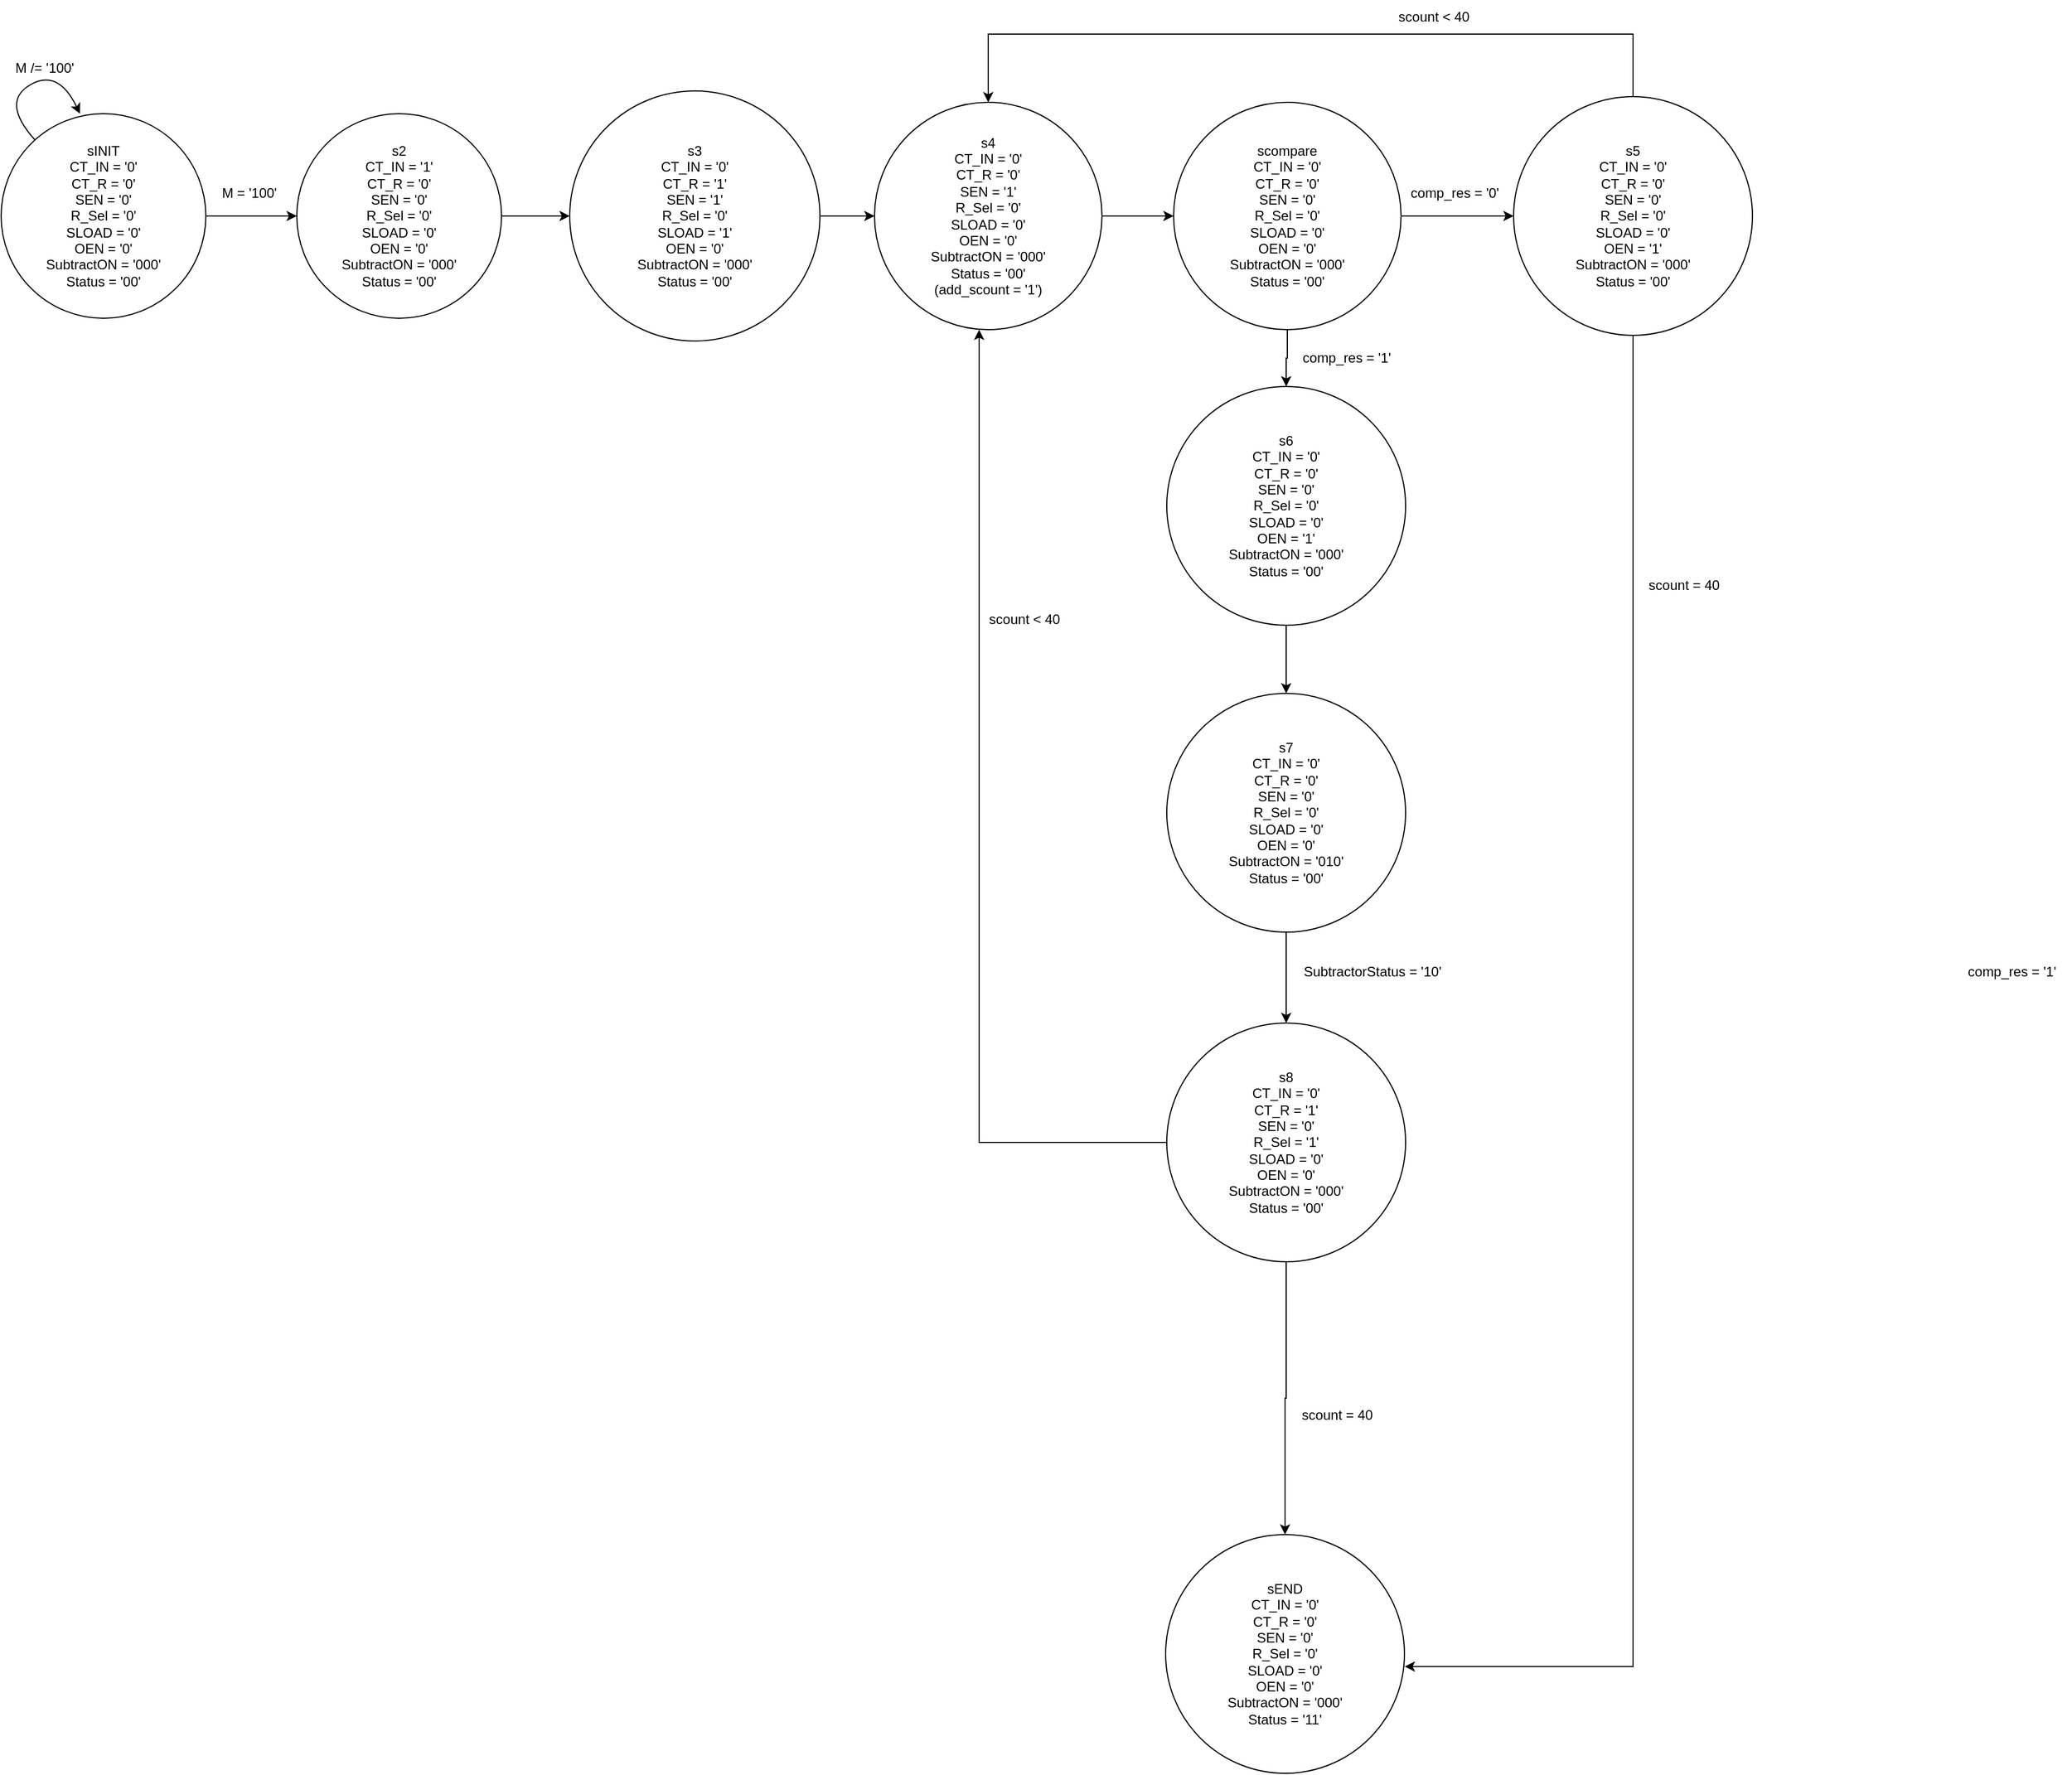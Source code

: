 <mxfile version="22.1.4" type="device">
  <diagram name="Page-1" id="f5dKQLR_bz7vE2UWDdFh">
    <mxGraphModel dx="513" dy="561" grid="1" gridSize="10" guides="1" tooltips="1" connect="1" arrows="1" fold="1" page="1" pageScale="1" pageWidth="1200" pageHeight="800" math="0" shadow="0">
      <root>
        <mxCell id="0" />
        <mxCell id="1" parent="0" />
        <mxCell id="B0YB7paEz-kD8qSPUgYX-9" value="" style="edgeStyle=orthogonalEdgeStyle;rounded=0;orthogonalLoop=1;jettySize=auto;html=1;" parent="1" source="B0YB7paEz-kD8qSPUgYX-1" target="B0YB7paEz-kD8qSPUgYX-6" edge="1">
          <mxGeometry relative="1" as="geometry" />
        </mxCell>
        <mxCell id="B0YB7paEz-kD8qSPUgYX-1" value="sINIT&lt;br&gt;CT_IN = &#39;0&#39;&lt;br&gt;CT_R = &#39;0&#39;&lt;br&gt;SEN = &#39;0&#39;&lt;br&gt;R_Sel = &#39;0&#39;&lt;br&gt;SLOAD = &#39;0&#39;&lt;br&gt;OEN = &#39;0&#39;&lt;br&gt;SubtractON = &#39;000&#39;&lt;br&gt;Status = &#39;00&#39;" style="ellipse;whiteSpace=wrap;html=1;aspect=fixed;" parent="1" vertex="1">
          <mxGeometry x="310" y="180" width="180" height="180" as="geometry" />
        </mxCell>
        <mxCell id="B0YB7paEz-kD8qSPUgYX-2" value="" style="curved=1;endArrow=classic;html=1;rounded=0;entryX=0.385;entryY=0;entryDx=0;entryDy=0;entryPerimeter=0;" parent="1" source="B0YB7paEz-kD8qSPUgYX-1" target="B0YB7paEz-kD8qSPUgYX-1" edge="1">
          <mxGeometry width="50" height="50" relative="1" as="geometry">
            <mxPoint x="500" y="340" as="sourcePoint" />
            <mxPoint x="550" y="290" as="targetPoint" />
            <Array as="points">
              <mxPoint x="310" y="170" />
              <mxPoint x="360" y="140" />
            </Array>
          </mxGeometry>
        </mxCell>
        <mxCell id="B0YB7paEz-kD8qSPUgYX-3" value="M /= &#39;100&#39;&amp;nbsp;" style="text;html=1;strokeColor=none;fillColor=none;align=center;verticalAlign=middle;whiteSpace=wrap;rounded=0;" parent="1" vertex="1">
          <mxGeometry x="320" y="120" width="60" height="40" as="geometry" />
        </mxCell>
        <mxCell id="B0YB7paEz-kD8qSPUgYX-36" value="" style="edgeStyle=orthogonalEdgeStyle;rounded=0;orthogonalLoop=1;jettySize=auto;html=1;" parent="1" source="B0YB7paEz-kD8qSPUgYX-6" target="B0YB7paEz-kD8qSPUgYX-11" edge="1">
          <mxGeometry relative="1" as="geometry" />
        </mxCell>
        <mxCell id="B0YB7paEz-kD8qSPUgYX-6" value="s2&lt;br&gt;CT_IN = &#39;1&#39;&lt;br style=&quot;border-color: var(--border-color);&quot;&gt;CT_R = &#39;0&#39;&lt;br style=&quot;border-color: var(--border-color);&quot;&gt;SEN = &#39;0&#39;&lt;br style=&quot;border-color: var(--border-color);&quot;&gt;R_Sel = &#39;0&#39;&lt;br style=&quot;border-color: var(--border-color);&quot;&gt;SLOAD = &#39;0&#39;&lt;br style=&quot;border-color: var(--border-color);&quot;&gt;OEN = &#39;0&#39;&lt;br style=&quot;border-color: var(--border-color);&quot;&gt;SubtractON = &#39;000&#39;&lt;br&gt;Status = &#39;00&#39;" style="ellipse;whiteSpace=wrap;html=1;aspect=fixed;" parent="1" vertex="1">
          <mxGeometry x="570" y="180" width="180" height="180" as="geometry" />
        </mxCell>
        <mxCell id="B0YB7paEz-kD8qSPUgYX-8" value="M = &#39;100&#39;&amp;nbsp;" style="text;html=1;strokeColor=none;fillColor=none;align=center;verticalAlign=middle;whiteSpace=wrap;rounded=0;" parent="1" vertex="1">
          <mxGeometry x="500" y="230" width="60" height="40" as="geometry" />
        </mxCell>
        <mxCell id="B0YB7paEz-kD8qSPUgYX-16" value="" style="edgeStyle=orthogonalEdgeStyle;rounded=0;orthogonalLoop=1;jettySize=auto;html=1;entryX=0;entryY=0.5;entryDx=0;entryDy=0;" parent="1" source="B0YB7paEz-kD8qSPUgYX-11" target="B0YB7paEz-kD8qSPUgYX-19" edge="1">
          <mxGeometry relative="1" as="geometry">
            <mxPoint x="1090" y="270" as="targetPoint" />
          </mxGeometry>
        </mxCell>
        <mxCell id="B0YB7paEz-kD8qSPUgYX-11" value="s3&lt;br style=&quot;border-color: var(--border-color);&quot;&gt;CT_IN = &#39;0&#39;&lt;br style=&quot;border-color: var(--border-color);&quot;&gt;CT_R = &#39;1&#39;&lt;br style=&quot;border-color: var(--border-color);&quot;&gt;SEN = &#39;1&#39;&lt;br style=&quot;border-color: var(--border-color);&quot;&gt;R_Sel = &#39;0&#39;&lt;br style=&quot;border-color: var(--border-color);&quot;&gt;SLOAD = &#39;1&#39;&lt;br style=&quot;border-color: var(--border-color);&quot;&gt;OEN = &#39;0&#39;&lt;br style=&quot;border-color: var(--border-color);&quot;&gt;SubtractON = &#39;000&#39;&lt;br&gt;Status = &#39;00&#39;" style="ellipse;whiteSpace=wrap;html=1;aspect=fixed;" parent="1" vertex="1">
          <mxGeometry x="810" y="160" width="220" height="220" as="geometry" />
        </mxCell>
        <mxCell id="LA-Jab4bbuRp95QURobG-9" value="" style="edgeStyle=orthogonalEdgeStyle;rounded=0;orthogonalLoop=1;jettySize=auto;html=1;" parent="1" source="B0YB7paEz-kD8qSPUgYX-19" target="LA-Jab4bbuRp95QURobG-8" edge="1">
          <mxGeometry relative="1" as="geometry" />
        </mxCell>
        <mxCell id="B0YB7paEz-kD8qSPUgYX-19" value="s4&lt;br style=&quot;border-color: var(--border-color);&quot;&gt;CT_IN = &#39;0&#39;&lt;br style=&quot;border-color: var(--border-color);&quot;&gt;CT_R = &#39;0&#39;&lt;br style=&quot;border-color: var(--border-color);&quot;&gt;SEN = &#39;1&#39;&lt;br style=&quot;border-color: var(--border-color);&quot;&gt;R_Sel = &#39;0&#39;&lt;br style=&quot;border-color: var(--border-color);&quot;&gt;SLOAD = &#39;0&#39;&lt;br style=&quot;border-color: var(--border-color);&quot;&gt;OEN = &#39;0&#39;&lt;br style=&quot;border-color: var(--border-color);&quot;&gt;SubtractON = &#39;000&#39;&lt;br&gt;Status = &#39;00&#39;&lt;br&gt;(add_scount = &#39;1&#39;)" style="ellipse;whiteSpace=wrap;html=1;aspect=fixed;" parent="1" vertex="1">
          <mxGeometry x="1078" y="170" width="200" height="200" as="geometry" />
        </mxCell>
        <mxCell id="B0YB7paEz-kD8qSPUgYX-32" value="" style="edgeStyle=orthogonalEdgeStyle;rounded=0;orthogonalLoop=1;jettySize=auto;html=1;" parent="1" source="B0YB7paEz-kD8qSPUgYX-21" target="B0YB7paEz-kD8qSPUgYX-31" edge="1">
          <mxGeometry relative="1" as="geometry" />
        </mxCell>
        <mxCell id="B0YB7paEz-kD8qSPUgYX-21" value="s6&lt;br style=&quot;border-color: var(--border-color);&quot;&gt;CT_IN = &#39;0&#39;&lt;br style=&quot;border-color: var(--border-color);&quot;&gt;CT_R = &#39;0&#39;&lt;br style=&quot;border-color: var(--border-color);&quot;&gt;SEN = &#39;0&#39;&lt;br style=&quot;border-color: var(--border-color);&quot;&gt;R_Sel = &#39;0&#39;&lt;br style=&quot;border-color: var(--border-color);&quot;&gt;SLOAD = &#39;0&#39;&lt;br style=&quot;border-color: var(--border-color);&quot;&gt;OEN = &#39;1&#39;&lt;br style=&quot;border-color: var(--border-color);&quot;&gt;SubtractON = &#39;000&#39;&lt;br&gt;Status = &#39;00&#39;" style="ellipse;whiteSpace=wrap;html=1;aspect=fixed;" parent="1" vertex="1">
          <mxGeometry x="1335" y="420" width="210" height="210" as="geometry" />
        </mxCell>
        <mxCell id="B0YB7paEz-kD8qSPUgYX-26" value="comp_res = &#39;1&#39;&amp;nbsp;" style="text;html=1;strokeColor=none;fillColor=none;align=center;verticalAlign=middle;whiteSpace=wrap;rounded=0;" parent="1" vertex="1">
          <mxGeometry x="2030" y="920" width="100" height="30" as="geometry" />
        </mxCell>
        <mxCell id="G8g-aIvOg6mIxiJbad2Z-1" style="edgeStyle=orthogonalEdgeStyle;rounded=0;orthogonalLoop=1;jettySize=auto;html=1;entryX=0.5;entryY=0;entryDx=0;entryDy=0;exitX=0.5;exitY=0;exitDx=0;exitDy=0;" parent="1" source="B0YB7paEz-kD8qSPUgYX-28" target="B0YB7paEz-kD8qSPUgYX-19" edge="1">
          <mxGeometry relative="1" as="geometry">
            <mxPoint x="1740" y="150" as="sourcePoint" />
            <Array as="points">
              <mxPoint x="1745" y="110" />
              <mxPoint x="1178" y="110" />
            </Array>
          </mxGeometry>
        </mxCell>
        <mxCell id="B0YB7paEz-kD8qSPUgYX-28" value="s5&lt;br style=&quot;border-color: var(--border-color);&quot;&gt;CT_IN = &#39;0&#39;&lt;br style=&quot;border-color: var(--border-color);&quot;&gt;CT_R = &#39;0&#39;&lt;br style=&quot;border-color: var(--border-color);&quot;&gt;SEN = &#39;0&#39;&lt;br style=&quot;border-color: var(--border-color);&quot;&gt;R_Sel = &#39;0&#39;&lt;br style=&quot;border-color: var(--border-color);&quot;&gt;SLOAD = &#39;0&#39;&lt;br style=&quot;border-color: var(--border-color);&quot;&gt;OEN = &#39;1&#39;&lt;br style=&quot;border-color: var(--border-color);&quot;&gt;SubtractON = &#39;000&#39;&lt;br&gt;Status = &#39;00&#39;" style="ellipse;whiteSpace=wrap;html=1;aspect=fixed;" parent="1" vertex="1">
          <mxGeometry x="1640" y="165" width="210" height="210" as="geometry" />
        </mxCell>
        <mxCell id="B0YB7paEz-kD8qSPUgYX-30" value="comp_res = &#39;1&#39;&amp;nbsp;" style="text;html=1;strokeColor=none;fillColor=none;align=center;verticalAlign=middle;whiteSpace=wrap;rounded=0;" parent="1" vertex="1">
          <mxGeometry x="1445" y="380" width="100" height="30" as="geometry" />
        </mxCell>
        <mxCell id="LA-Jab4bbuRp95QURobG-3" value="" style="edgeStyle=orthogonalEdgeStyle;rounded=0;orthogonalLoop=1;jettySize=auto;html=1;" parent="1" source="B0YB7paEz-kD8qSPUgYX-31" target="LA-Jab4bbuRp95QURobG-2" edge="1">
          <mxGeometry relative="1" as="geometry" />
        </mxCell>
        <mxCell id="B0YB7paEz-kD8qSPUgYX-31" value="s7&lt;br style=&quot;border-color: var(--border-color);&quot;&gt;CT_IN = &#39;0&#39;&lt;br style=&quot;border-color: var(--border-color);&quot;&gt;CT_R = &#39;0&#39;&lt;br style=&quot;border-color: var(--border-color);&quot;&gt;SEN = &#39;0&#39;&lt;br style=&quot;border-color: var(--border-color);&quot;&gt;R_Sel = &#39;0&#39;&lt;br style=&quot;border-color: var(--border-color);&quot;&gt;SLOAD = &#39;0&#39;&lt;br style=&quot;border-color: var(--border-color);&quot;&gt;OEN = &#39;0&#39;&lt;br style=&quot;border-color: var(--border-color);&quot;&gt;SubtractON = &#39;010&#39;&lt;br&gt;Status = &#39;00&#39;" style="ellipse;whiteSpace=wrap;html=1;aspect=fixed;" parent="1" vertex="1">
          <mxGeometry x="1335" y="690" width="210" height="210" as="geometry" />
        </mxCell>
        <mxCell id="B0YB7paEz-kD8qSPUgYX-33" value="SubtractorStatus = &#39;10&#39;" style="text;html=1;strokeColor=none;fillColor=none;align=center;verticalAlign=middle;whiteSpace=wrap;rounded=0;" parent="1" vertex="1">
          <mxGeometry x="1441" y="920" width="150" height="30" as="geometry" />
        </mxCell>
        <mxCell id="G8g-aIvOg6mIxiJbad2Z-2" value="scount &amp;lt; 40" style="text;html=1;strokeColor=none;fillColor=none;align=center;verticalAlign=middle;whiteSpace=wrap;rounded=0;" parent="1" vertex="1">
          <mxGeometry x="1530" y="80" width="80" height="30" as="geometry" />
        </mxCell>
        <mxCell id="G8g-aIvOg6mIxiJbad2Z-5" value="sEND&lt;br style=&quot;border-color: var(--border-color);&quot;&gt;CT_IN = &#39;0&#39;&lt;br style=&quot;border-color: var(--border-color);&quot;&gt;CT_R = &#39;0&#39;&lt;br style=&quot;border-color: var(--border-color);&quot;&gt;SEN = &#39;0&#39;&lt;br style=&quot;border-color: var(--border-color);&quot;&gt;R_Sel = &#39;0&#39;&lt;br style=&quot;border-color: var(--border-color);&quot;&gt;SLOAD = &#39;0&#39;&lt;br style=&quot;border-color: var(--border-color);&quot;&gt;OEN = &#39;0&#39;&lt;br style=&quot;border-color: var(--border-color);&quot;&gt;SubtractON = &#39;000&#39;&lt;br&gt;Status = &#39;11&#39;" style="ellipse;whiteSpace=wrap;html=1;aspect=fixed;" parent="1" vertex="1">
          <mxGeometry x="1334" y="1430" width="210" height="210" as="geometry" />
        </mxCell>
        <mxCell id="G8g-aIvOg6mIxiJbad2Z-7" style="edgeStyle=orthogonalEdgeStyle;rounded=0;orthogonalLoop=1;jettySize=auto;html=1;entryX=1.001;entryY=0.553;entryDx=0;entryDy=0;entryPerimeter=0;exitX=0.5;exitY=1;exitDx=0;exitDy=0;" parent="1" source="B0YB7paEz-kD8qSPUgYX-28" target="G8g-aIvOg6mIxiJbad2Z-5" edge="1">
          <mxGeometry relative="1" as="geometry" />
        </mxCell>
        <mxCell id="G8g-aIvOg6mIxiJbad2Z-8" value="scount = 40" style="text;html=1;strokeColor=none;fillColor=none;align=center;verticalAlign=middle;whiteSpace=wrap;rounded=0;" parent="1" vertex="1">
          <mxGeometry x="1750" y="580" width="80" height="30" as="geometry" />
        </mxCell>
        <mxCell id="LA-Jab4bbuRp95QURobG-4" style="edgeStyle=orthogonalEdgeStyle;rounded=0;orthogonalLoop=1;jettySize=auto;html=1;entryX=0.5;entryY=0;entryDx=0;entryDy=0;" parent="1" source="LA-Jab4bbuRp95QURobG-2" target="G8g-aIvOg6mIxiJbad2Z-5" edge="1">
          <mxGeometry relative="1" as="geometry" />
        </mxCell>
        <mxCell id="LA-Jab4bbuRp95QURobG-6" style="edgeStyle=orthogonalEdgeStyle;rounded=0;orthogonalLoop=1;jettySize=auto;html=1;" parent="1" source="LA-Jab4bbuRp95QURobG-2" edge="1">
          <mxGeometry relative="1" as="geometry">
            <mxPoint x="1170" y="370" as="targetPoint" />
            <Array as="points">
              <mxPoint x="1170" y="1085" />
            </Array>
          </mxGeometry>
        </mxCell>
        <mxCell id="LA-Jab4bbuRp95QURobG-2" value="s8&lt;br style=&quot;border-color: var(--border-color);&quot;&gt;CT_IN = &#39;0&#39;&lt;br style=&quot;border-color: var(--border-color);&quot;&gt;CT_R = &#39;1&#39;&lt;br style=&quot;border-color: var(--border-color);&quot;&gt;SEN = &#39;0&#39;&lt;br style=&quot;border-color: var(--border-color);&quot;&gt;R_Sel = &#39;1&#39;&lt;br style=&quot;border-color: var(--border-color);&quot;&gt;SLOAD = &#39;0&#39;&lt;br style=&quot;border-color: var(--border-color);&quot;&gt;OEN = &#39;0&#39;&lt;br style=&quot;border-color: var(--border-color);&quot;&gt;SubtractON = &#39;000&#39;&lt;br&gt;Status = &#39;00&#39;" style="ellipse;whiteSpace=wrap;html=1;aspect=fixed;" parent="1" vertex="1">
          <mxGeometry x="1335" y="980" width="210" height="210" as="geometry" />
        </mxCell>
        <mxCell id="LA-Jab4bbuRp95QURobG-5" value="scount = 40" style="text;html=1;strokeColor=none;fillColor=none;align=center;verticalAlign=middle;whiteSpace=wrap;rounded=0;" parent="1" vertex="1">
          <mxGeometry x="1450" y="1310" width="70" height="30" as="geometry" />
        </mxCell>
        <mxCell id="LA-Jab4bbuRp95QURobG-7" value="scount &amp;lt; 40" style="text;html=1;strokeColor=none;fillColor=none;align=center;verticalAlign=middle;whiteSpace=wrap;rounded=0;" parent="1" vertex="1">
          <mxGeometry x="1170" y="610" width="80" height="30" as="geometry" />
        </mxCell>
        <mxCell id="LA-Jab4bbuRp95QURobG-10" value="" style="edgeStyle=orthogonalEdgeStyle;rounded=0;orthogonalLoop=1;jettySize=auto;html=1;" parent="1" source="LA-Jab4bbuRp95QURobG-8" target="B0YB7paEz-kD8qSPUgYX-21" edge="1">
          <mxGeometry relative="1" as="geometry" />
        </mxCell>
        <mxCell id="LA-Jab4bbuRp95QURobG-11" value="" style="edgeStyle=orthogonalEdgeStyle;rounded=0;orthogonalLoop=1;jettySize=auto;html=1;" parent="1" source="LA-Jab4bbuRp95QURobG-8" target="B0YB7paEz-kD8qSPUgYX-28" edge="1">
          <mxGeometry relative="1" as="geometry" />
        </mxCell>
        <mxCell id="LA-Jab4bbuRp95QURobG-8" value="scompare&lt;br style=&quot;border-color: var(--border-color);&quot;&gt;CT_IN = &#39;0&#39;&lt;br style=&quot;border-color: var(--border-color);&quot;&gt;CT_R = &#39;0&#39;&lt;br style=&quot;border-color: var(--border-color);&quot;&gt;SEN = &#39;0&#39;&lt;br style=&quot;border-color: var(--border-color);&quot;&gt;R_Sel = &#39;0&#39;&lt;br style=&quot;border-color: var(--border-color);&quot;&gt;SLOAD = &#39;0&#39;&lt;br style=&quot;border-color: var(--border-color);&quot;&gt;OEN = &#39;0&#39;&lt;br style=&quot;border-color: var(--border-color);&quot;&gt;SubtractON = &#39;000&#39;&lt;br&gt;Status = &#39;00&#39;" style="ellipse;whiteSpace=wrap;html=1;aspect=fixed;" parent="1" vertex="1">
          <mxGeometry x="1341" y="170" width="200" height="200" as="geometry" />
        </mxCell>
        <mxCell id="LA-Jab4bbuRp95QURobG-12" value="comp_res = &#39;0&#39;&amp;nbsp;" style="text;html=1;strokeColor=none;fillColor=none;align=center;verticalAlign=middle;whiteSpace=wrap;rounded=0;" parent="1" vertex="1">
          <mxGeometry x="1540" y="235" width="100" height="30" as="geometry" />
        </mxCell>
      </root>
    </mxGraphModel>
  </diagram>
</mxfile>
